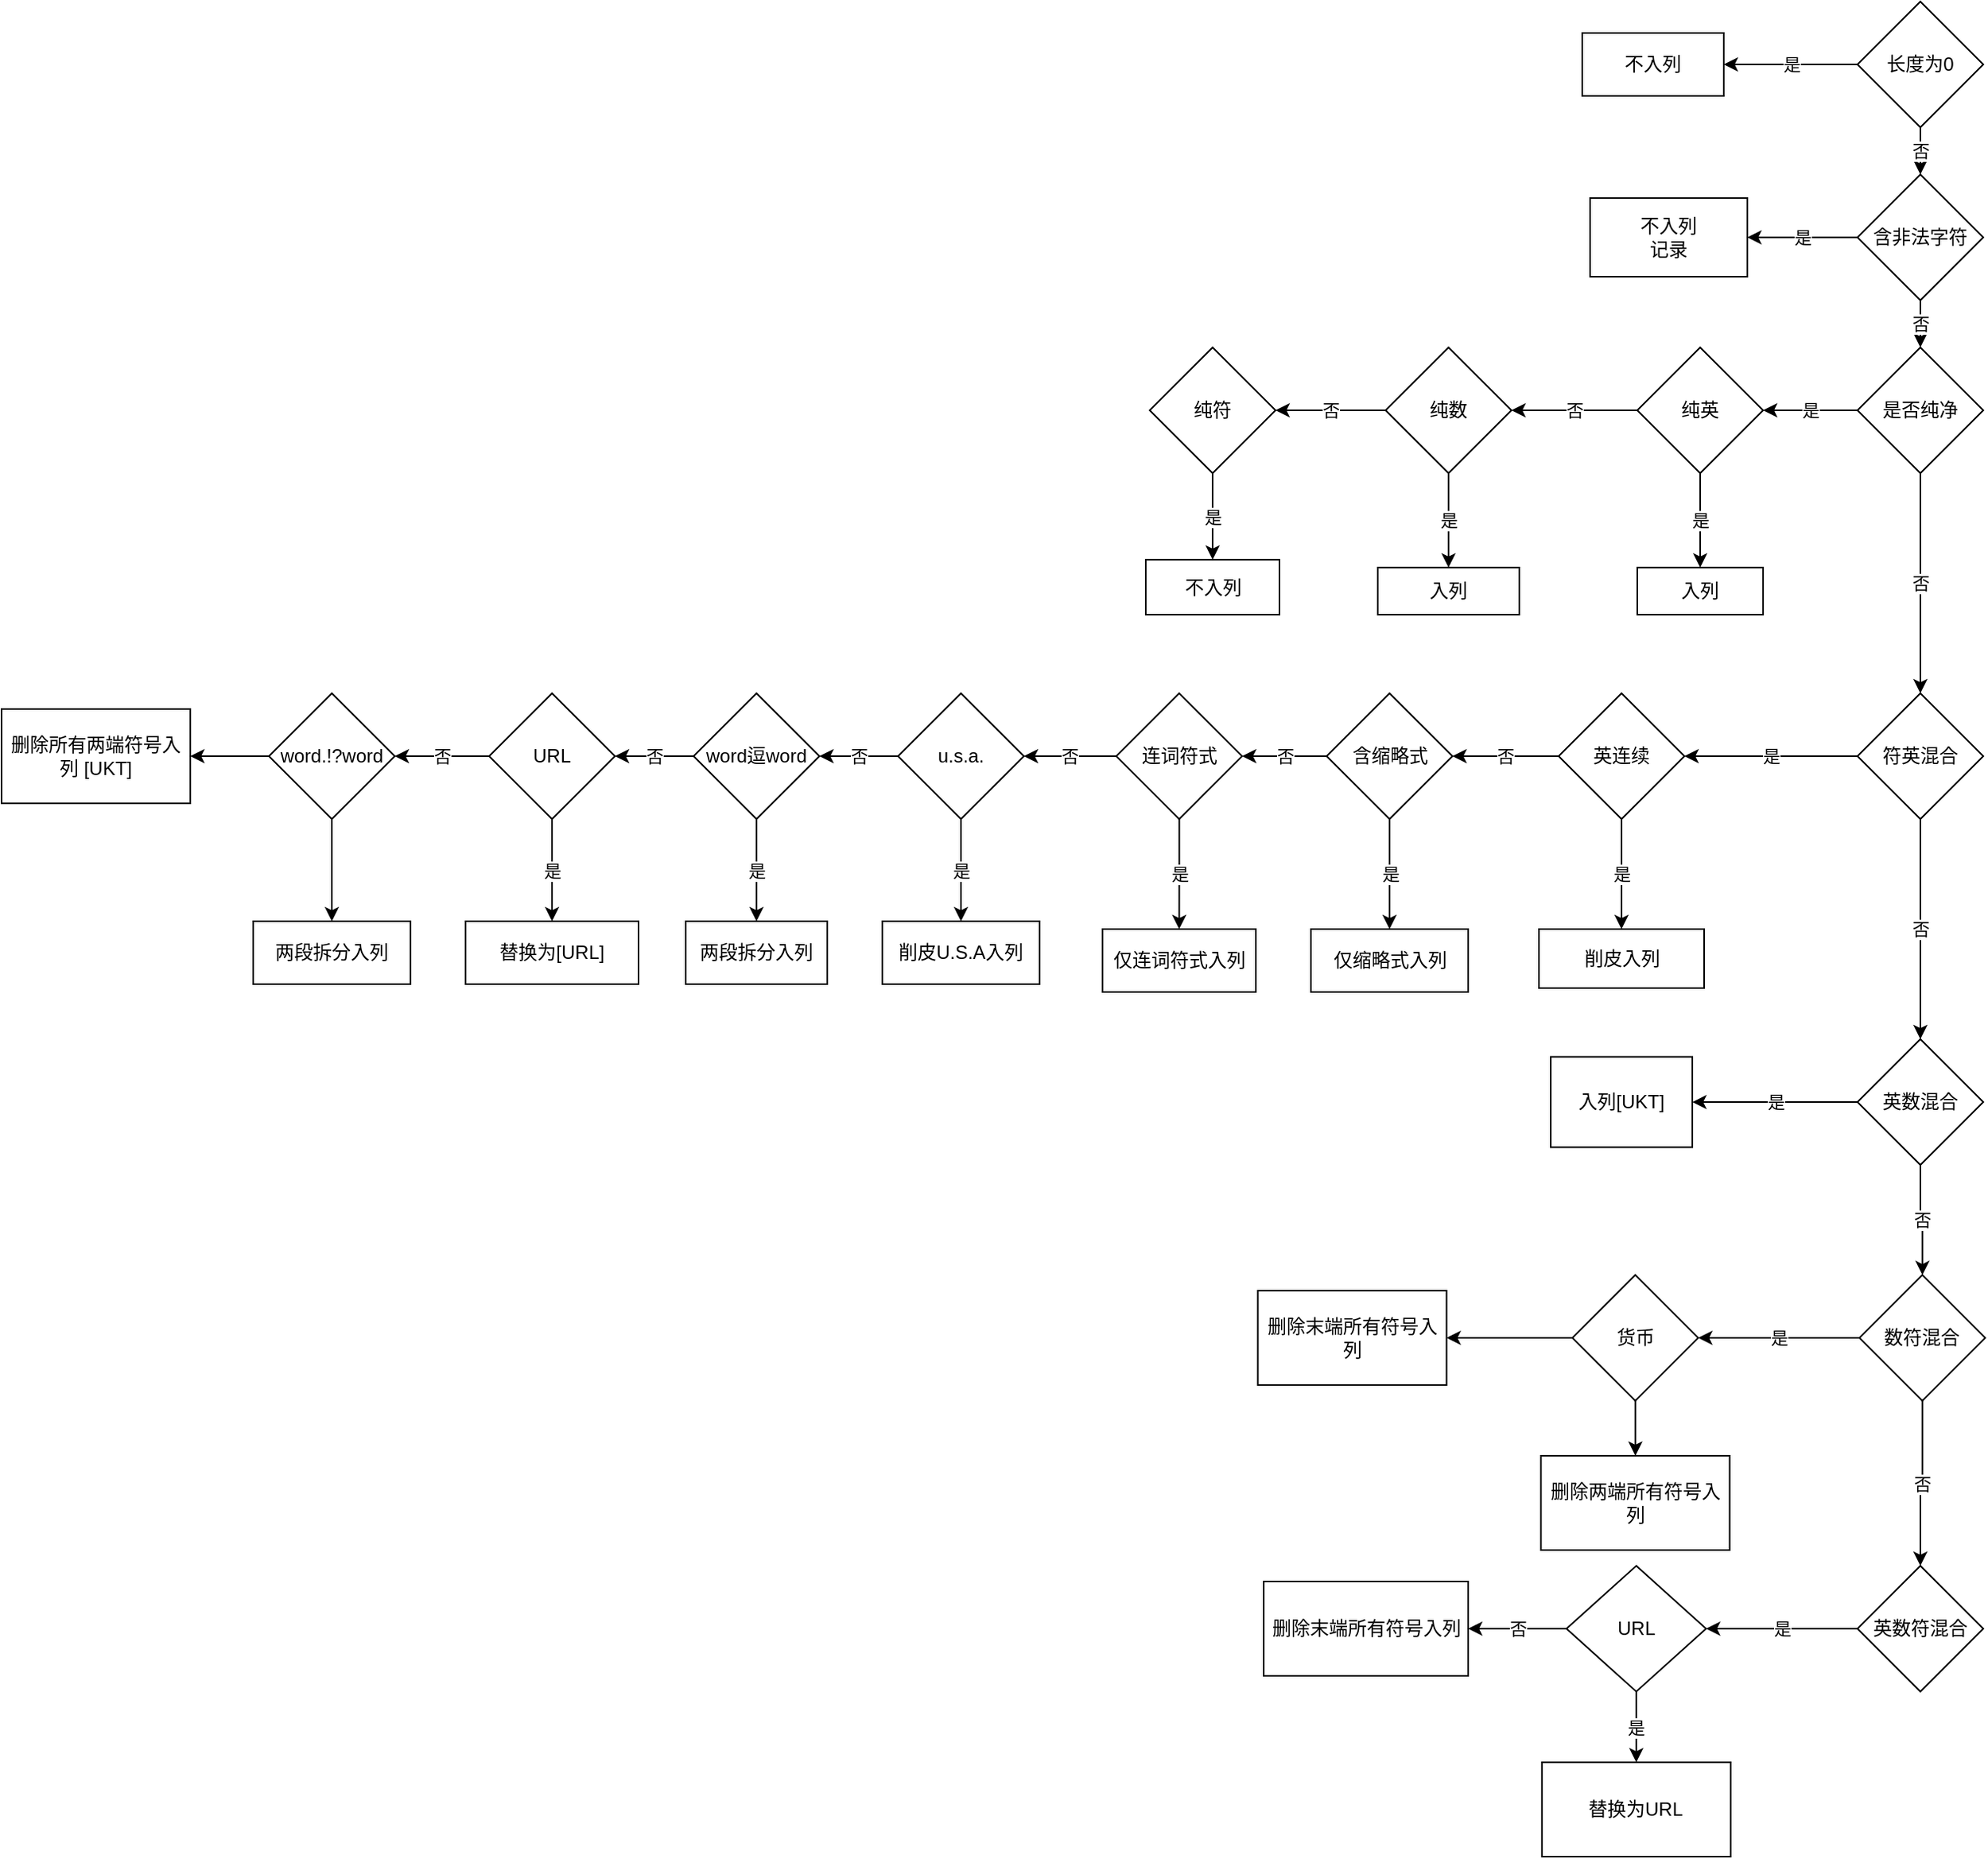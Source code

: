 <mxfile version="15.5.9" type="device"><diagram id="k5kW5YQcUq54pjKokf9y" name="Page-1"><mxGraphModel dx="3574" dy="764" grid="1" gridSize="10" guides="1" tooltips="1" connect="1" arrows="1" fold="1" page="1" pageScale="1" pageWidth="850" pageHeight="1100" math="0" shadow="0"><root><mxCell id="0"/><mxCell id="1" parent="0"/><mxCell id="hoeZeswCnicNkvRYnejl-3" value="是" style="edgeStyle=orthogonalEdgeStyle;rounded=0;orthogonalLoop=1;jettySize=auto;html=1;" parent="1" source="hoeZeswCnicNkvRYnejl-1" target="hoeZeswCnicNkvRYnejl-2" edge="1"><mxGeometry relative="1" as="geometry"/></mxCell><mxCell id="GUYJgyOkznhnUKTP_nWn-13" value="否" style="edgeStyle=orthogonalEdgeStyle;rounded=0;orthogonalLoop=1;jettySize=auto;html=1;" edge="1" parent="1" source="hoeZeswCnicNkvRYnejl-1" target="GUYJgyOkznhnUKTP_nWn-12"><mxGeometry relative="1" as="geometry"/></mxCell><mxCell id="hoeZeswCnicNkvRYnejl-1" value="长度为0" style="rhombus;whiteSpace=wrap;html=1;" parent="1" vertex="1"><mxGeometry x="290" y="100" width="80" height="80" as="geometry"/></mxCell><mxCell id="hoeZeswCnicNkvRYnejl-2" value="不入列" style="whiteSpace=wrap;html=1;" parent="1" vertex="1"><mxGeometry x="115" y="120" width="90" height="40" as="geometry"/></mxCell><mxCell id="hoeZeswCnicNkvRYnejl-26" value="是" style="edgeStyle=orthogonalEdgeStyle;rounded=0;orthogonalLoop=1;jettySize=auto;html=1;" parent="1" source="hoeZeswCnicNkvRYnejl-23" target="hoeZeswCnicNkvRYnejl-25" edge="1"><mxGeometry relative="1" as="geometry"/></mxCell><mxCell id="hoeZeswCnicNkvRYnejl-28" value="否" style="edgeStyle=orthogonalEdgeStyle;rounded=0;orthogonalLoop=1;jettySize=auto;html=1;entryX=0.5;entryY=0;entryDx=0;entryDy=0;" parent="1" source="hoeZeswCnicNkvRYnejl-23" target="hoeZeswCnicNkvRYnejl-27" edge="1"><mxGeometry relative="1" as="geometry"><mxPoint x="330" y="460" as="targetPoint"/></mxGeometry></mxCell><mxCell id="hoeZeswCnicNkvRYnejl-23" value="是否纯净" style="rhombus;whiteSpace=wrap;html=1;" parent="1" vertex="1"><mxGeometry x="290" y="320" width="80" height="80" as="geometry"/></mxCell><mxCell id="hoeZeswCnicNkvRYnejl-80" value="否" style="edgeStyle=orthogonalEdgeStyle;rounded=0;orthogonalLoop=1;jettySize=auto;html=1;" parent="1" source="hoeZeswCnicNkvRYnejl-25" target="hoeZeswCnicNkvRYnejl-79" edge="1"><mxGeometry relative="1" as="geometry"/></mxCell><mxCell id="hoeZeswCnicNkvRYnejl-82" value="是" style="edgeStyle=orthogonalEdgeStyle;rounded=0;orthogonalLoop=1;jettySize=auto;html=1;" parent="1" source="hoeZeswCnicNkvRYnejl-25" target="hoeZeswCnicNkvRYnejl-81" edge="1"><mxGeometry relative="1" as="geometry"/></mxCell><mxCell id="hoeZeswCnicNkvRYnejl-25" value="纯英" style="rhombus;whiteSpace=wrap;html=1;" parent="1" vertex="1"><mxGeometry x="150" y="320" width="80" height="80" as="geometry"/></mxCell><mxCell id="hoeZeswCnicNkvRYnejl-30" value="是" style="edgeStyle=orthogonalEdgeStyle;rounded=0;orthogonalLoop=1;jettySize=auto;html=1;" parent="1" source="hoeZeswCnicNkvRYnejl-27" target="hoeZeswCnicNkvRYnejl-29" edge="1"><mxGeometry relative="1" as="geometry"/></mxCell><mxCell id="hoeZeswCnicNkvRYnejl-68" value="否" style="edgeStyle=orthogonalEdgeStyle;rounded=0;orthogonalLoop=1;jettySize=auto;html=1;" parent="1" source="hoeZeswCnicNkvRYnejl-27" target="hoeZeswCnicNkvRYnejl-67" edge="1"><mxGeometry relative="1" as="geometry"/></mxCell><mxCell id="hoeZeswCnicNkvRYnejl-27" value="符英混合" style="rhombus;whiteSpace=wrap;html=1;" parent="1" vertex="1"><mxGeometry x="290" y="540" width="80" height="80" as="geometry"/></mxCell><mxCell id="GUYJgyOkznhnUKTP_nWn-3" value="是" style="edgeStyle=orthogonalEdgeStyle;rounded=0;orthogonalLoop=1;jettySize=auto;html=1;" edge="1" parent="1" source="hoeZeswCnicNkvRYnejl-29" target="hoeZeswCnicNkvRYnejl-131"><mxGeometry relative="1" as="geometry"/></mxCell><mxCell id="GUYJgyOkznhnUKTP_nWn-4" value="否" style="edgeStyle=orthogonalEdgeStyle;rounded=0;orthogonalLoop=1;jettySize=auto;html=1;" edge="1" parent="1" source="hoeZeswCnicNkvRYnejl-29" target="hoeZeswCnicNkvRYnejl-59"><mxGeometry relative="1" as="geometry"/></mxCell><mxCell id="hoeZeswCnicNkvRYnejl-29" value="英连续" style="rhombus;whiteSpace=wrap;html=1;" parent="1" vertex="1"><mxGeometry x="100" y="540" width="80" height="80" as="geometry"/></mxCell><mxCell id="GUYJgyOkznhnUKTP_nWn-5" value="否" style="edgeStyle=orthogonalEdgeStyle;rounded=0;orthogonalLoop=1;jettySize=auto;html=1;" edge="1" parent="1" source="hoeZeswCnicNkvRYnejl-59" target="hoeZeswCnicNkvRYnejl-135"><mxGeometry relative="1" as="geometry"/></mxCell><mxCell id="GUYJgyOkznhnUKTP_nWn-6" value="是" style="edgeStyle=orthogonalEdgeStyle;rounded=0;orthogonalLoop=1;jettySize=auto;html=1;" edge="1" parent="1" source="hoeZeswCnicNkvRYnejl-59" target="hoeZeswCnicNkvRYnejl-132"><mxGeometry relative="1" as="geometry"/></mxCell><mxCell id="hoeZeswCnicNkvRYnejl-59" value="含缩略式" style="rhombus;whiteSpace=wrap;html=1;" parent="1" vertex="1"><mxGeometry x="-47.5" y="540" width="80" height="80" as="geometry"/></mxCell><mxCell id="hoeZeswCnicNkvRYnejl-70" value="否" style="edgeStyle=orthogonalEdgeStyle;rounded=0;orthogonalLoop=1;jettySize=auto;html=1;" parent="1" source="hoeZeswCnicNkvRYnejl-67" target="hoeZeswCnicNkvRYnejl-69" edge="1"><mxGeometry relative="1" as="geometry"/></mxCell><mxCell id="hoeZeswCnicNkvRYnejl-76" value="是" style="edgeStyle=orthogonalEdgeStyle;rounded=0;orthogonalLoop=1;jettySize=auto;html=1;" parent="1" source="hoeZeswCnicNkvRYnejl-67" target="hoeZeswCnicNkvRYnejl-75" edge="1"><mxGeometry relative="1" as="geometry"/></mxCell><mxCell id="hoeZeswCnicNkvRYnejl-67" value="英数混合" style="rhombus;whiteSpace=wrap;html=1;" parent="1" vertex="1"><mxGeometry x="290" y="760" width="80" height="80" as="geometry"/></mxCell><mxCell id="hoeZeswCnicNkvRYnejl-126" value="否" style="edgeStyle=orthogonalEdgeStyle;rounded=0;orthogonalLoop=1;jettySize=auto;html=1;" parent="1" source="hoeZeswCnicNkvRYnejl-69" target="hoeZeswCnicNkvRYnejl-125" edge="1"><mxGeometry relative="1" as="geometry"/></mxCell><mxCell id="GUYJgyOkznhnUKTP_nWn-18" value="是" style="edgeStyle=orthogonalEdgeStyle;rounded=0;orthogonalLoop=1;jettySize=auto;html=1;" edge="1" parent="1" source="hoeZeswCnicNkvRYnejl-69" target="GUYJgyOkznhnUKTP_nWn-17"><mxGeometry relative="1" as="geometry"/></mxCell><mxCell id="hoeZeswCnicNkvRYnejl-69" value="数符混合" style="rhombus;whiteSpace=wrap;html=1;container=1;" parent="1" vertex="1"><mxGeometry x="291.25" y="910" width="80" height="80" as="geometry"><mxRectangle x="360" y="590" width="90" height="20" as="alternateBounds"/></mxGeometry></mxCell><mxCell id="hoeZeswCnicNkvRYnejl-75" value="入列[UKT]" style="whiteSpace=wrap;html=1;" parent="1" vertex="1"><mxGeometry x="95" y="771.25" width="90" height="57.5" as="geometry"/></mxCell><mxCell id="hoeZeswCnicNkvRYnejl-85" value="否" style="edgeStyle=orthogonalEdgeStyle;rounded=0;orthogonalLoop=1;jettySize=auto;html=1;" parent="1" source="hoeZeswCnicNkvRYnejl-79" target="hoeZeswCnicNkvRYnejl-84" edge="1"><mxGeometry relative="1" as="geometry"/></mxCell><mxCell id="hoeZeswCnicNkvRYnejl-88" value="是" style="edgeStyle=orthogonalEdgeStyle;rounded=0;orthogonalLoop=1;jettySize=auto;html=1;" parent="1" source="hoeZeswCnicNkvRYnejl-79" target="hoeZeswCnicNkvRYnejl-87" edge="1"><mxGeometry relative="1" as="geometry"/></mxCell><mxCell id="hoeZeswCnicNkvRYnejl-79" value="纯数" style="rhombus;whiteSpace=wrap;html=1;" parent="1" vertex="1"><mxGeometry x="-10" y="320" width="80" height="80" as="geometry"/></mxCell><mxCell id="hoeZeswCnicNkvRYnejl-81" value="入列" style="whiteSpace=wrap;html=1;" parent="1" vertex="1"><mxGeometry x="150" y="460" width="80" height="30" as="geometry"/></mxCell><mxCell id="hoeZeswCnicNkvRYnejl-130" value="是" style="edgeStyle=orthogonalEdgeStyle;rounded=0;orthogonalLoop=1;jettySize=auto;html=1;" parent="1" source="hoeZeswCnicNkvRYnejl-84" target="hoeZeswCnicNkvRYnejl-129" edge="1"><mxGeometry relative="1" as="geometry"/></mxCell><mxCell id="hoeZeswCnicNkvRYnejl-84" value="纯符" style="rhombus;whiteSpace=wrap;html=1;" parent="1" vertex="1"><mxGeometry x="-160" y="320" width="80" height="80" as="geometry"/></mxCell><mxCell id="hoeZeswCnicNkvRYnejl-87" value="入列" style="whiteSpace=wrap;html=1;" parent="1" vertex="1"><mxGeometry x="-15" y="460" width="90" height="30" as="geometry"/></mxCell><mxCell id="9GRmoBYlHF4wvjUw4nTn-13" value="是" style="edgeStyle=orthogonalEdgeStyle;rounded=0;orthogonalLoop=1;jettySize=auto;html=1;" parent="1" source="hoeZeswCnicNkvRYnejl-125" target="9GRmoBYlHF4wvjUw4nTn-12" edge="1"><mxGeometry relative="1" as="geometry"/></mxCell><mxCell id="hoeZeswCnicNkvRYnejl-125" value="英数符混合" style="rhombus;whiteSpace=wrap;html=1;container=1;" parent="1" vertex="1"><mxGeometry x="290" y="1095" width="80" height="80" as="geometry"><mxRectangle x="360" y="590" width="90" height="20" as="alternateBounds"/></mxGeometry></mxCell><mxCell id="hoeZeswCnicNkvRYnejl-127" value="删除末端所有符号入列" style="whiteSpace=wrap;html=1;" parent="1" vertex="1"><mxGeometry x="-87.5" y="1105" width="130" height="60" as="geometry"/></mxCell><mxCell id="hoeZeswCnicNkvRYnejl-129" value="不入列" style="whiteSpace=wrap;html=1;" parent="1" vertex="1"><mxGeometry x="-162.5" y="455" width="85" height="35" as="geometry"/></mxCell><mxCell id="hoeZeswCnicNkvRYnejl-131" value="削皮入列" style="whiteSpace=wrap;html=1;" parent="1" vertex="1"><mxGeometry x="87.5" y="690" width="105" height="37.5" as="geometry"/></mxCell><mxCell id="hoeZeswCnicNkvRYnejl-132" value="仅缩略式入列" style="whiteSpace=wrap;html=1;" parent="1" vertex="1"><mxGeometry x="-57.5" y="690" width="100" height="40" as="geometry"/></mxCell><mxCell id="GUYJgyOkznhnUKTP_nWn-7" value="是" style="edgeStyle=orthogonalEdgeStyle;rounded=0;orthogonalLoop=1;jettySize=auto;html=1;" edge="1" parent="1" source="hoeZeswCnicNkvRYnejl-135" target="hoeZeswCnicNkvRYnejl-137"><mxGeometry relative="1" as="geometry"/></mxCell><mxCell id="GUYJgyOkznhnUKTP_nWn-8" value="否" style="edgeStyle=orthogonalEdgeStyle;rounded=0;orthogonalLoop=1;jettySize=auto;html=1;" edge="1" parent="1" source="hoeZeswCnicNkvRYnejl-135" target="hoeZeswCnicNkvRYnejl-139"><mxGeometry relative="1" as="geometry"/></mxCell><mxCell id="hoeZeswCnicNkvRYnejl-135" value="连词符式" style="rhombus;whiteSpace=wrap;html=1;" parent="1" vertex="1"><mxGeometry x="-181.25" y="540" width="80" height="80" as="geometry"/></mxCell><mxCell id="hoeZeswCnicNkvRYnejl-137" value="仅连词符式入列" style="whiteSpace=wrap;html=1;" parent="1" vertex="1"><mxGeometry x="-190" y="690" width="97.5" height="40" as="geometry"/></mxCell><mxCell id="hoeZeswCnicNkvRYnejl-142" value="否" style="edgeStyle=orthogonalEdgeStyle;rounded=0;orthogonalLoop=1;jettySize=auto;html=1;" parent="1" source="hoeZeswCnicNkvRYnejl-139" target="hoeZeswCnicNkvRYnejl-141" edge="1"><mxGeometry relative="1" as="geometry"/></mxCell><mxCell id="hoeZeswCnicNkvRYnejl-144" value="是" style="edgeStyle=orthogonalEdgeStyle;rounded=0;orthogonalLoop=1;jettySize=auto;html=1;" parent="1" source="hoeZeswCnicNkvRYnejl-139" target="hoeZeswCnicNkvRYnejl-143" edge="1"><mxGeometry relative="1" as="geometry"/></mxCell><mxCell id="hoeZeswCnicNkvRYnejl-139" value="u.s.a." style="rhombus;whiteSpace=wrap;html=1;" parent="1" vertex="1"><mxGeometry x="-320" y="540" width="80" height="80" as="geometry"/></mxCell><mxCell id="hoeZeswCnicNkvRYnejl-148" value="是" style="edgeStyle=orthogonalEdgeStyle;rounded=0;orthogonalLoop=1;jettySize=auto;html=1;entryX=0.5;entryY=0;entryDx=0;entryDy=0;" parent="1" source="hoeZeswCnicNkvRYnejl-141" target="hoeZeswCnicNkvRYnejl-149" edge="1"><mxGeometry relative="1" as="geometry"><mxPoint x="-410" y="675" as="targetPoint"/></mxGeometry></mxCell><mxCell id="9GRmoBYlHF4wvjUw4nTn-2" value="否" style="edgeStyle=orthogonalEdgeStyle;rounded=0;orthogonalLoop=1;jettySize=auto;html=1;" parent="1" source="hoeZeswCnicNkvRYnejl-141" target="9GRmoBYlHF4wvjUw4nTn-1" edge="1"><mxGeometry relative="1" as="geometry"/></mxCell><mxCell id="hoeZeswCnicNkvRYnejl-141" value="word逗word" style="rhombus;whiteSpace=wrap;html=1;" parent="1" vertex="1"><mxGeometry x="-450" y="540" width="80" height="80" as="geometry"/></mxCell><mxCell id="hoeZeswCnicNkvRYnejl-143" value="削皮U.S.A入列" style="whiteSpace=wrap;html=1;" parent="1" vertex="1"><mxGeometry x="-330" y="685" width="100" height="40" as="geometry"/></mxCell><mxCell id="hoeZeswCnicNkvRYnejl-149" value="两段拆分入列" style="whiteSpace=wrap;html=1;" parent="1" vertex="1"><mxGeometry x="-455" y="685" width="90" height="40" as="geometry"/></mxCell><mxCell id="hoeZeswCnicNkvRYnejl-173" value="删除末端所有符号入列" style="whiteSpace=wrap;html=1;" parent="1" vertex="1"><mxGeometry x="-91.25" y="920" width="120" height="60" as="geometry"/></mxCell><mxCell id="9GRmoBYlHF4wvjUw4nTn-6" value="是" style="edgeStyle=orthogonalEdgeStyle;rounded=0;orthogonalLoop=1;jettySize=auto;html=1;" parent="1" source="9GRmoBYlHF4wvjUw4nTn-1" target="9GRmoBYlHF4wvjUw4nTn-5" edge="1"><mxGeometry relative="1" as="geometry"/></mxCell><mxCell id="9GRmoBYlHF4wvjUw4nTn-8" value="否" style="edgeStyle=orthogonalEdgeStyle;rounded=0;orthogonalLoop=1;jettySize=auto;html=1;" parent="1" source="9GRmoBYlHF4wvjUw4nTn-1" target="9GRmoBYlHF4wvjUw4nTn-7" edge="1"><mxGeometry relative="1" as="geometry"/></mxCell><mxCell id="9GRmoBYlHF4wvjUw4nTn-1" value="URL" style="rhombus;whiteSpace=wrap;html=1;" parent="1" vertex="1"><mxGeometry x="-580" y="540" width="80" height="80" as="geometry"/></mxCell><mxCell id="9GRmoBYlHF4wvjUw4nTn-3" value="删除所有两端符号入列 [UKT]" style="whiteSpace=wrap;html=1;" parent="1" vertex="1"><mxGeometry x="-890" y="550" width="120" height="60" as="geometry"/></mxCell><mxCell id="9GRmoBYlHF4wvjUw4nTn-5" value="替换为[URL]" style="whiteSpace=wrap;html=1;" parent="1" vertex="1"><mxGeometry x="-595" y="685" width="110" height="40" as="geometry"/></mxCell><mxCell id="9GRmoBYlHF4wvjUw4nTn-10" value="" style="edgeStyle=orthogonalEdgeStyle;rounded=0;orthogonalLoop=1;jettySize=auto;html=1;" parent="1" source="9GRmoBYlHF4wvjUw4nTn-7" target="9GRmoBYlHF4wvjUw4nTn-9" edge="1"><mxGeometry relative="1" as="geometry"/></mxCell><mxCell id="9GRmoBYlHF4wvjUw4nTn-11" value="" style="edgeStyle=orthogonalEdgeStyle;rounded=0;orthogonalLoop=1;jettySize=auto;html=1;" parent="1" source="9GRmoBYlHF4wvjUw4nTn-7" target="9GRmoBYlHF4wvjUw4nTn-3" edge="1"><mxGeometry relative="1" as="geometry"/></mxCell><mxCell id="9GRmoBYlHF4wvjUw4nTn-7" value="word.!?word" style="rhombus;whiteSpace=wrap;html=1;" parent="1" vertex="1"><mxGeometry x="-720" y="540" width="80" height="80" as="geometry"/></mxCell><mxCell id="9GRmoBYlHF4wvjUw4nTn-9" value="两段拆分入列" style="whiteSpace=wrap;html=1;" parent="1" vertex="1"><mxGeometry x="-730" y="685" width="100" height="40" as="geometry"/></mxCell><mxCell id="9GRmoBYlHF4wvjUw4nTn-15" value="是" style="edgeStyle=orthogonalEdgeStyle;rounded=0;orthogonalLoop=1;jettySize=auto;html=1;" parent="1" source="9GRmoBYlHF4wvjUw4nTn-12" target="9GRmoBYlHF4wvjUw4nTn-14" edge="1"><mxGeometry relative="1" as="geometry"/></mxCell><mxCell id="9GRmoBYlHF4wvjUw4nTn-16" value="否" style="edgeStyle=orthogonalEdgeStyle;rounded=0;orthogonalLoop=1;jettySize=auto;html=1;" parent="1" source="9GRmoBYlHF4wvjUw4nTn-12" target="hoeZeswCnicNkvRYnejl-127" edge="1"><mxGeometry relative="1" as="geometry"/></mxCell><mxCell id="9GRmoBYlHF4wvjUw4nTn-12" value="URL" style="rhombus;whiteSpace=wrap;html=1;container=1;" parent="1" vertex="1"><mxGeometry x="105" y="1095" width="88.75" height="80" as="geometry"><mxRectangle x="360" y="590" width="90" height="20" as="alternateBounds"/></mxGeometry></mxCell><mxCell id="9GRmoBYlHF4wvjUw4nTn-14" value="替换为URL" style="whiteSpace=wrap;html=1;" parent="1" vertex="1"><mxGeometry x="89.38" y="1220" width="120" height="60" as="geometry"/></mxCell><mxCell id="GUYJgyOkznhnUKTP_nWn-14" value="否" style="edgeStyle=orthogonalEdgeStyle;rounded=0;orthogonalLoop=1;jettySize=auto;html=1;" edge="1" parent="1" source="GUYJgyOkznhnUKTP_nWn-12" target="hoeZeswCnicNkvRYnejl-23"><mxGeometry relative="1" as="geometry"/></mxCell><mxCell id="GUYJgyOkznhnUKTP_nWn-16" value="是" style="edgeStyle=orthogonalEdgeStyle;rounded=0;orthogonalLoop=1;jettySize=auto;html=1;" edge="1" parent="1" source="GUYJgyOkznhnUKTP_nWn-12" target="GUYJgyOkznhnUKTP_nWn-15"><mxGeometry relative="1" as="geometry"/></mxCell><mxCell id="GUYJgyOkznhnUKTP_nWn-12" value="含非法字符" style="rhombus;whiteSpace=wrap;html=1;" vertex="1" parent="1"><mxGeometry x="290" y="210" width="80" height="80" as="geometry"/></mxCell><mxCell id="GUYJgyOkznhnUKTP_nWn-15" value="不入列&lt;br&gt;记录" style="whiteSpace=wrap;html=1;" vertex="1" parent="1"><mxGeometry x="120" y="225" width="100" height="50" as="geometry"/></mxCell><mxCell id="GUYJgyOkznhnUKTP_nWn-19" value="" style="edgeStyle=orthogonalEdgeStyle;rounded=0;orthogonalLoop=1;jettySize=auto;html=1;" edge="1" parent="1" source="GUYJgyOkznhnUKTP_nWn-17" target="hoeZeswCnicNkvRYnejl-173"><mxGeometry relative="1" as="geometry"/></mxCell><mxCell id="GUYJgyOkznhnUKTP_nWn-21" value="" style="edgeStyle=orthogonalEdgeStyle;rounded=0;orthogonalLoop=1;jettySize=auto;html=1;" edge="1" parent="1" source="GUYJgyOkznhnUKTP_nWn-17" target="GUYJgyOkznhnUKTP_nWn-20"><mxGeometry relative="1" as="geometry"/></mxCell><mxCell id="GUYJgyOkznhnUKTP_nWn-17" value="货币" style="rhombus;whiteSpace=wrap;html=1;container=1;" vertex="1" parent="1"><mxGeometry x="108.75" y="910" width="80" height="80" as="geometry"><mxRectangle x="360" y="590" width="90" height="20" as="alternateBounds"/></mxGeometry></mxCell><mxCell id="GUYJgyOkznhnUKTP_nWn-20" value="删除两端所有符号入列" style="whiteSpace=wrap;html=1;" vertex="1" parent="1"><mxGeometry x="88.75" y="1025" width="120" height="60" as="geometry"/></mxCell></root></mxGraphModel></diagram></mxfile>